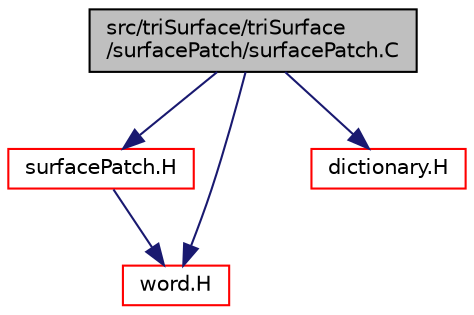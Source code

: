 digraph "src/triSurface/triSurface/surfacePatch/surfacePatch.C"
{
  bgcolor="transparent";
  edge [fontname="Helvetica",fontsize="10",labelfontname="Helvetica",labelfontsize="10"];
  node [fontname="Helvetica",fontsize="10",shape=record];
  Node0 [label="src/triSurface/triSurface\l/surfacePatch/surfacePatch.C",height=0.2,width=0.4,color="black", fillcolor="grey75", style="filled", fontcolor="black"];
  Node0 -> Node1 [color="midnightblue",fontsize="10",style="solid",fontname="Helvetica"];
  Node1 [label="surfacePatch.H",height=0.2,width=0.4,color="red",URL="$a17510.html"];
  Node1 -> Node3 [color="midnightblue",fontsize="10",style="solid",fontname="Helvetica"];
  Node3 [label="word.H",height=0.2,width=0.4,color="red",URL="$a13514.html"];
  Node0 -> Node54 [color="midnightblue",fontsize="10",style="solid",fontname="Helvetica"];
  Node54 [label="dictionary.H",height=0.2,width=0.4,color="red",URL="$a09506.html"];
  Node0 -> Node3 [color="midnightblue",fontsize="10",style="solid",fontname="Helvetica"];
}
